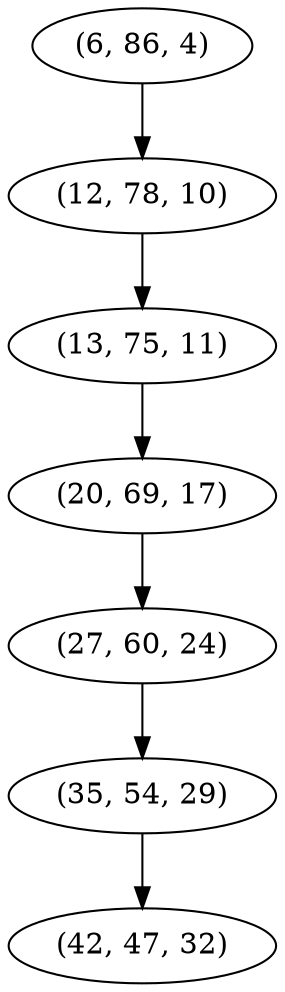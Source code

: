 digraph tree {
    "(6, 86, 4)";
    "(12, 78, 10)";
    "(13, 75, 11)";
    "(20, 69, 17)";
    "(27, 60, 24)";
    "(35, 54, 29)";
    "(42, 47, 32)";
    "(6, 86, 4)" -> "(12, 78, 10)";
    "(12, 78, 10)" -> "(13, 75, 11)";
    "(13, 75, 11)" -> "(20, 69, 17)";
    "(20, 69, 17)" -> "(27, 60, 24)";
    "(27, 60, 24)" -> "(35, 54, 29)";
    "(35, 54, 29)" -> "(42, 47, 32)";
}
